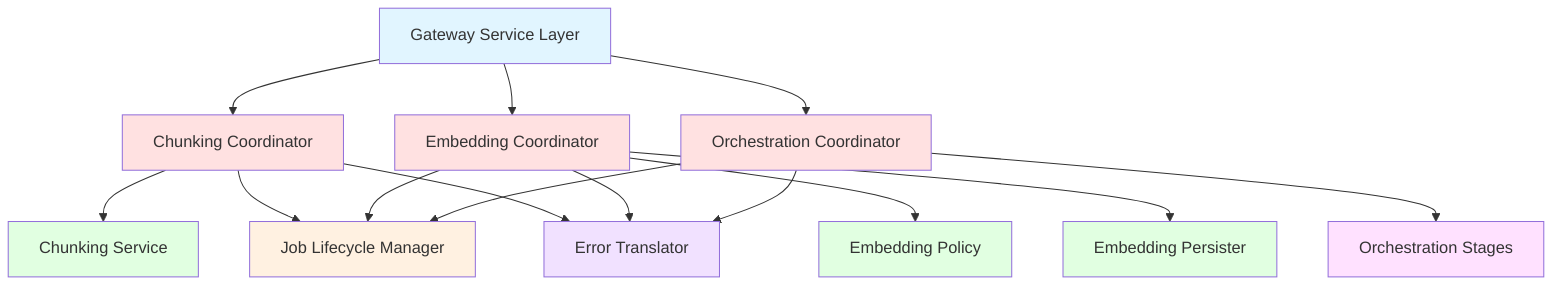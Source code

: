 graph TD
    GatewayService[Gateway Service Layer]
    ChunkCoord[Chunking Coordinator]
    EmbedCoord[Embedding Coordinator]
    OrchestrCoord[Orchestration Coordinator]
    ChunkService[Chunking Service]
    EmbedPolicy[Embedding Policy]
    EmbedPersister[Embedding Persister]
    Orchestration[Orchestration Stages]
    JobLifecycle[Job Lifecycle Manager]
    ErrorTranslator[Error Translator]

    GatewayService --> ChunkCoord
    GatewayService --> EmbedCoord
    GatewayService --> OrchestrCoord
    ChunkCoord --> ChunkService
    ChunkCoord --> JobLifecycle
    ChunkCoord --> ErrorTranslator
    EmbedCoord --> EmbedPolicy
    EmbedCoord --> EmbedPersister
    EmbedCoord --> JobLifecycle
    EmbedCoord --> ErrorTranslator
    OrchestrCoord --> Orchestration
    OrchestrCoord --> JobLifecycle
    OrchestrCoord --> ErrorTranslator

    style GatewayService fill:#e1f5ff
    style ChunkCoord fill:#ffe1e1
    style EmbedCoord fill:#ffe1e1
    style OrchestrCoord fill:#ffe1e1
    style ChunkService fill:#e1ffe1
    style EmbedPolicy fill:#e1ffe1
    style EmbedPersister fill:#e1ffe1
    style Orchestration fill:#ffe1ff
    style JobLifecycle fill:#fff1e1
    style ErrorTranslator fill:#f1e1ff